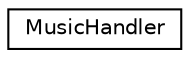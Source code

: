 digraph "Graphical Class Hierarchy"
{
 // INTERACTIVE_SVG=YES
 // LATEX_PDF_SIZE
  edge [fontname="Helvetica",fontsize="10",labelfontname="Helvetica",labelfontsize="10"];
  node [fontname="Helvetica",fontsize="10",shape=record];
  rankdir="LR";
  Node0 [label="MusicHandler",height=0.2,width=0.4,color="black", fillcolor="white", style="filled",URL="$d7/d5a/class_music_handler.html",tooltip=" "];
}
